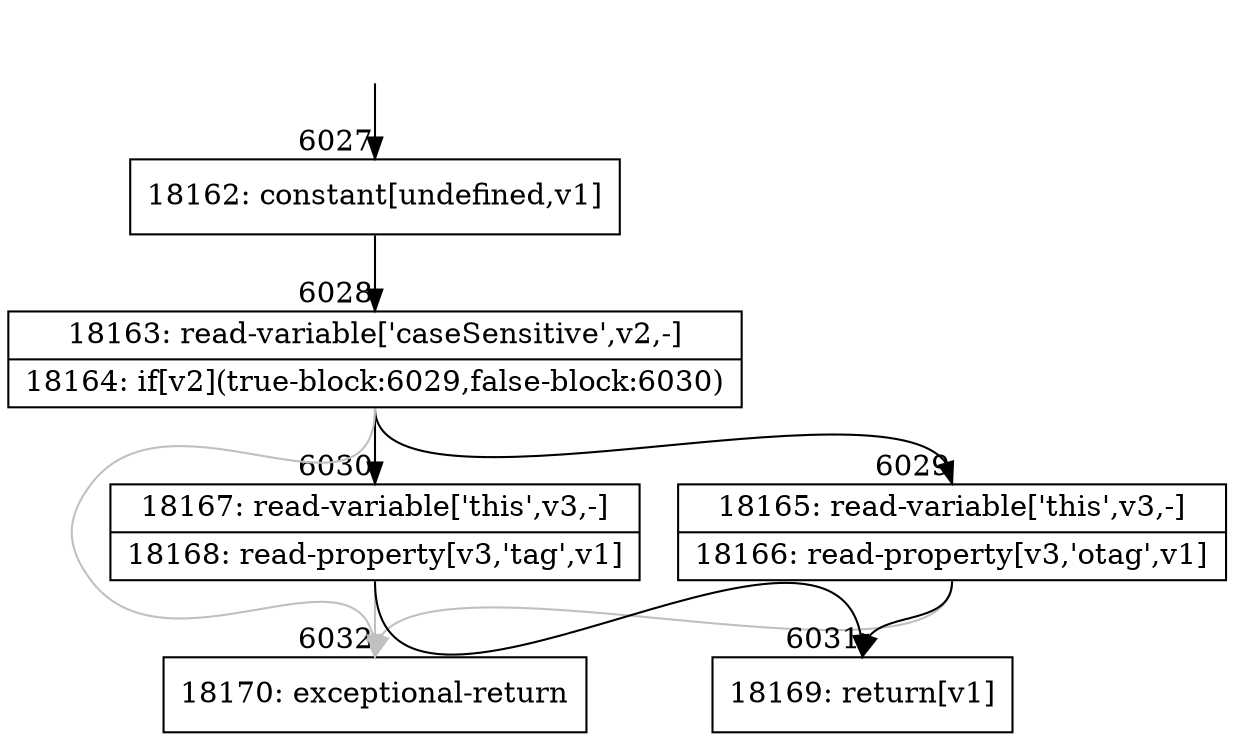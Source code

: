 digraph {
rankdir="TD"
BB_entry414[shape=none,label=""];
BB_entry414 -> BB6027 [tailport=s, headport=n, headlabel="    6027"]
BB6027 [shape=record label="{18162: constant[undefined,v1]}" ] 
BB6027 -> BB6028 [tailport=s, headport=n, headlabel="      6028"]
BB6028 [shape=record label="{18163: read-variable['caseSensitive',v2,-]|18164: if[v2](true-block:6029,false-block:6030)}" ] 
BB6028 -> BB6029 [tailport=s, headport=n, headlabel="      6029"]
BB6028 -> BB6030 [tailport=s, headport=n, headlabel="      6030"]
BB6028 -> BB6032 [tailport=s, headport=n, color=gray, headlabel="      6032"]
BB6029 [shape=record label="{18165: read-variable['this',v3,-]|18166: read-property[v3,'otag',v1]}" ] 
BB6029 -> BB6031 [tailport=s, headport=n, headlabel="      6031"]
BB6029 -> BB6032 [tailport=s, headport=n, color=gray]
BB6030 [shape=record label="{18167: read-variable['this',v3,-]|18168: read-property[v3,'tag',v1]}" ] 
BB6030 -> BB6031 [tailport=s, headport=n]
BB6030 -> BB6032 [tailport=s, headport=n, color=gray]
BB6031 [shape=record label="{18169: return[v1]}" ] 
BB6032 [shape=record label="{18170: exceptional-return}" ] 
//#$~ 8796
}

